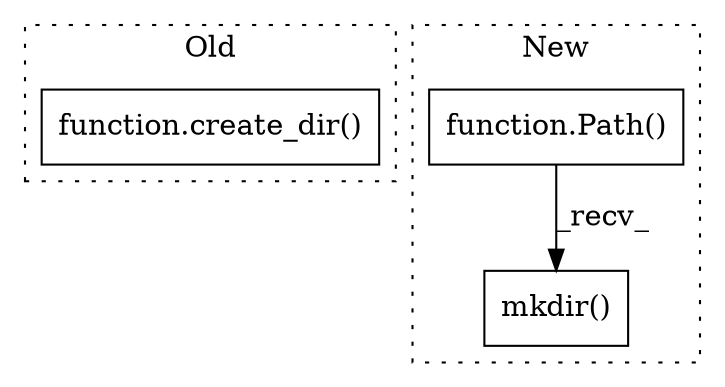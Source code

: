 digraph G {
subgraph cluster0 {
1 [label="function.create_dir()" a="75" s="3558,3591" l="11,1" shape="box"];
label = "Old";
style="dotted";
}
subgraph cluster1 {
2 [label="function.Path()" a="75" s="3208,3223" l="5,1" shape="box"];
3 [label="mkdir()" a="75" s="3208" l="62" shape="box"];
label = "New";
style="dotted";
}
2 -> 3 [label="_recv_"];
}